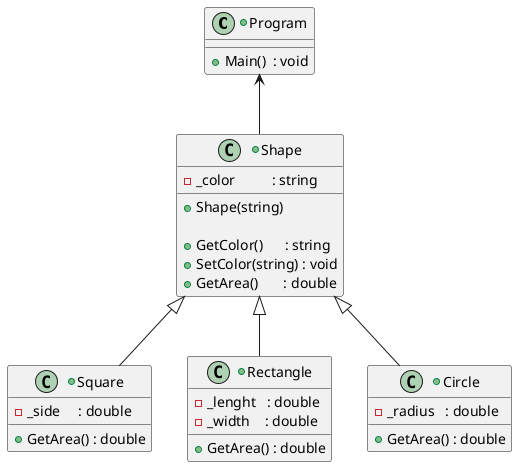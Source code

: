 @startuml Shapes

+class Program {
  + Main()  : void
}
+class Shape {
  - _color          : string
  + Shape(string)
  
  + GetColor()      : string
  + SetColor(string) : void
  + GetArea()       : double
}
+class Square {
    - _side     : double
    + GetArea() : double
}
+class Rectangle {
    - _lenght   : double
    - _width    : double
    + GetArea() : double
}
+class Circle {
    - _radius   : double
    + GetArea() : double
}
Program <-- Shape
Shape <|-- Square
Shape <|-- Rectangle
Shape <|-- Circle

@enduml